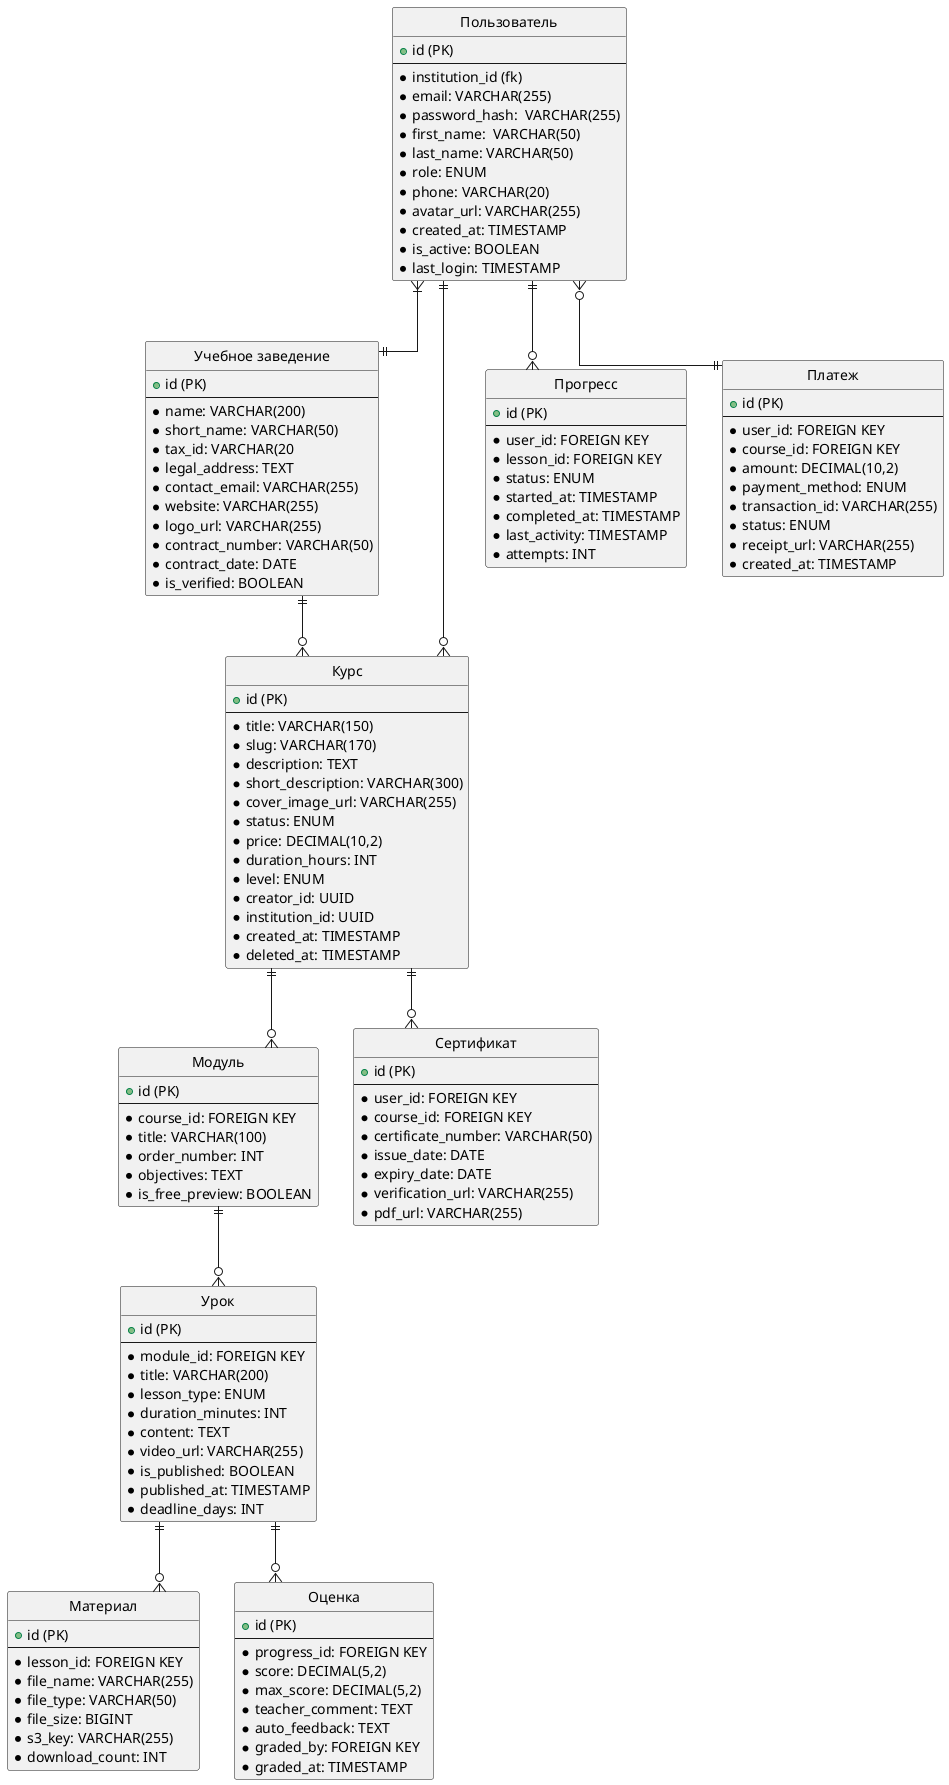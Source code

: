 @startuml edu_master_erd_with_fk
hide circle
skinparam linetype ortho

' Сущности с явными FK
entity "Пользователь" as user {
  + id (PK)
  --
  * institution_id (fk)
  * email: VARCHAR(255)
  * password_hash:  VARCHAR(255)
  * first_name:  VARCHAR(50)
  * last_name: VARCHAR(50)
  * role: ENUM
  * phone: VARCHAR(20)
  * avatar_url: VARCHAR(255)
  * created_at: TIMESTAMP
  * is_active: BOOLEAN
  * last_login: TIMESTAMP 
}

entity "Учебное заведение" as institution {
  + id (PK)
  --
  * name: VARCHAR(200)
  * short_name: VARCHAR(50)
  * tax_id: VARCHAR(20
  * legal_address: TEXT 
  * contact_email: VARCHAR(255)
  * website: VARCHAR(255)
  * logo_url: VARCHAR(255)
  * contract_number: VARCHAR(50)
  * contract_date: DATE
  * is_verified: BOOLEAN
}

entity "Курс" as course {
  + id (PK)
  --
  * title: VARCHAR(150)
  * slug: VARCHAR(170)
  * description: TEXT
  * short_description: VARCHAR(300)
  * cover_image_url: VARCHAR(255)
  * status: ENUM
  * price: DECIMAL(10,2)
  * duration_hours: INT
  * level: ENUM
  * creator_id: UUID
  * institution_id: UUID
  * created_at: TIMESTAMP
  * deleted_at: TIMESTAMP
}

entity "Модуль" as module {
  + id (PK)
  --
  * course_id: FOREIGN KEY
  * title: VARCHAR(100)
  * order_number: INT
  * objectives: TEXT
  * is_free_preview: BOOLEAN
}

entity "Урок" as lesson {
  + id (PK)
  --
  *  module_id: FOREIGN KEY 
  *  title: VARCHAR(200)
  *  lesson_type: ENUM
  *  duration_minutes: INT
  *  content: TEXT
  *  video_url: VARCHAR(255)
  *  is_published: BOOLEAN
  *  published_at: TIMESTAMP
  *  deadline_days: INT
}

entity "Материал" as resource {
  + id (PK)
  --
  * lesson_id: FOREIGN KEY 
  * file_name: VARCHAR(255)
  * file_type: VARCHAR(50)
  * file_size: BIGINT
  * s3_key: VARCHAR(255)
  * download_count: INT
}

entity "Прогресс" as progress {
  + id (PK)
  --
  *  user_id: FOREIGN KEY
  *  lesson_id: FOREIGN KEY 
  *  status: ENUM
  *  started_at: TIMESTAMP
  *  completed_at: TIMESTAMP
  *  last_activity: TIMESTAMP
  *  attempts: INT
}

entity "Оценка" as grade {
  + id (PK)
  --
  * progress_id: FOREIGN KEY 
  * score: DECIMAL(5,2)
  * max_score: DECIMAL(5,2)
  * teacher_comment: TEXT
  * auto_feedback: TEXT
  * graded_by: FOREIGN KEY
  * graded_at: TIMESTAMP
}
entity "Платеж" as payment {
  + id (PK)
  --
  * user_id: FOREIGN KEY
  * course_id: FOREIGN KEY 
  * amount: DECIMAL(10,2)
  * payment_method: ENUM
  * transaction_id: VARCHAR(255)
  * status: ENUM
  * receipt_url: VARCHAR(255)
  * created_at: TIMESTAMP
}

entity "Сертификат" as certificate {
  + id (PK)
  --
  * user_id: FOREIGN KEY
  * course_id: FOREIGN KEY 
  * certificate_number: VARCHAR(50)
  * issue_date: DATE
  * expiry_date: DATE
  * verification_url: VARCHAR(255)
  * pdf_url: VARCHAR(255) 
}
' Связи
user }|--|| institution
user ||--o{ course
institution ||--o{ course
course ||--o{ module
module ||--o{ lesson
lesson ||--o{ resource
user ||--o{ progress
lesson ||--o{ grade
user }o--|| payment
course ||--o{ certificate
@enduml